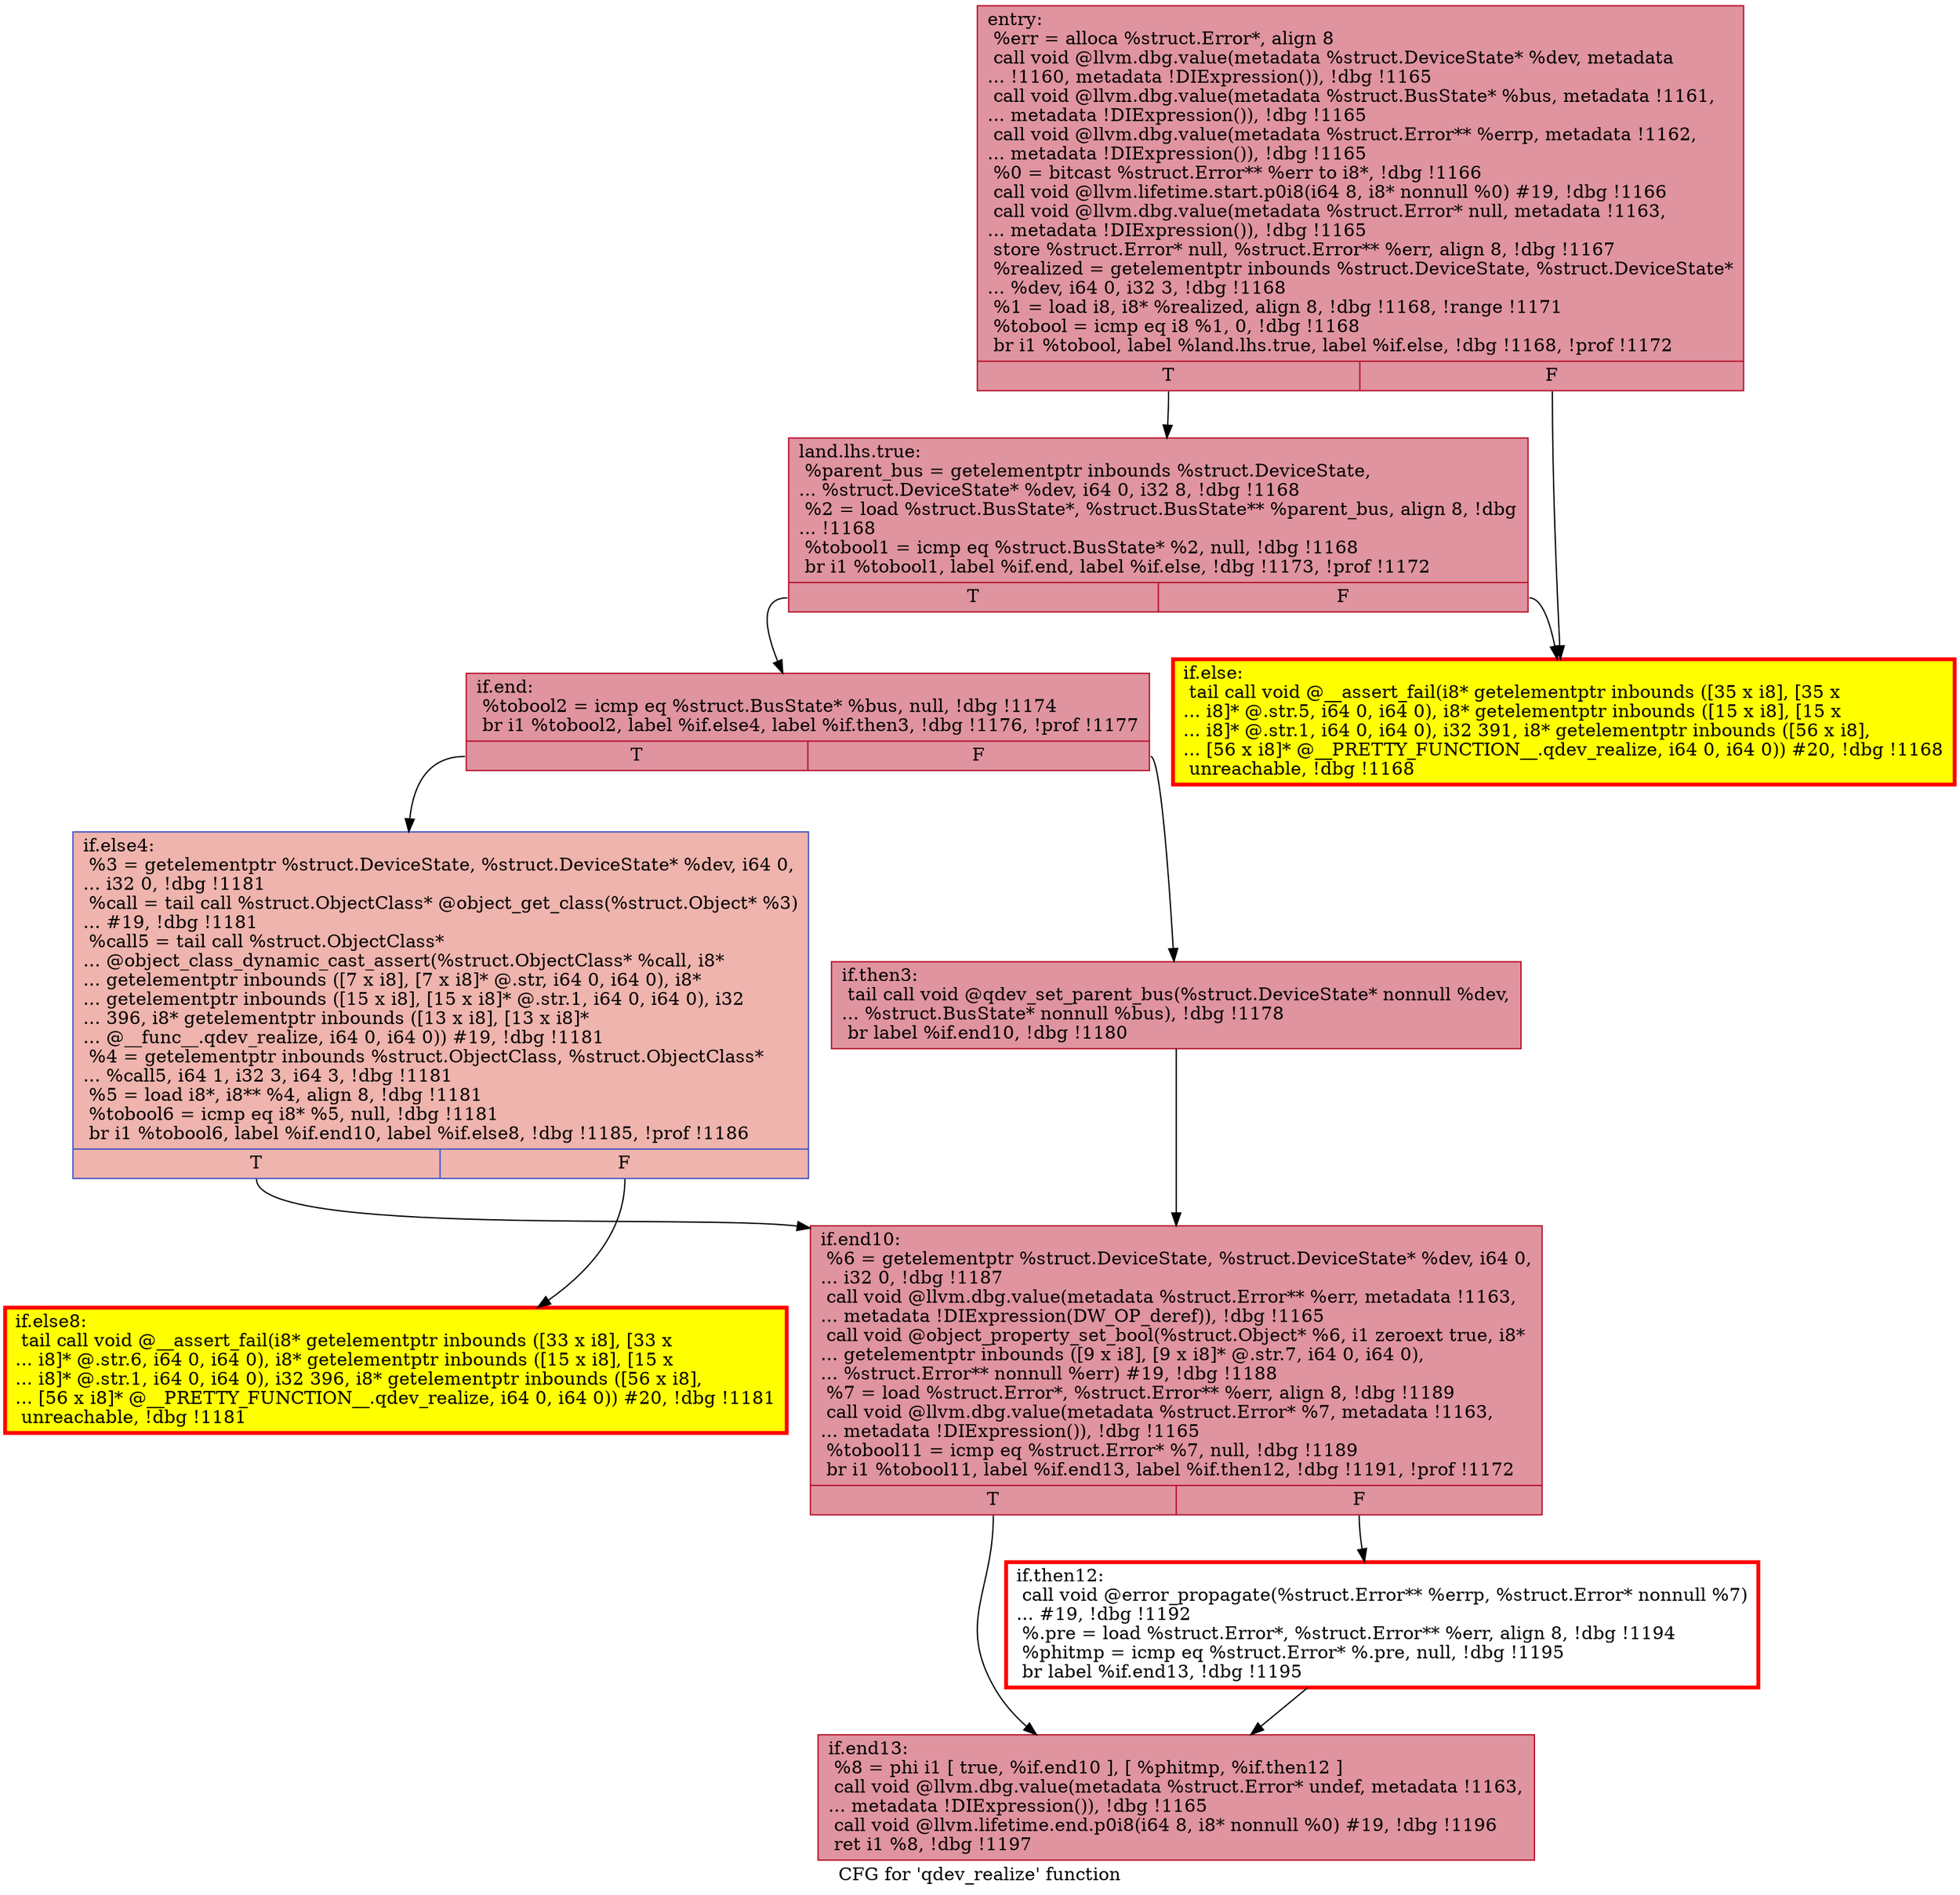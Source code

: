 digraph "CFG for 'qdev_realize' function" {
	label="CFG for 'qdev_realize' function";

	Node0x55e1ca0cee20 [shape=record,color="#b70d28ff", style=filled, fillcolor="#b70d2870",label="{entry:\l  %err = alloca %struct.Error*, align 8\l  call void @llvm.dbg.value(metadata %struct.DeviceState* %dev, metadata\l... !1160, metadata !DIExpression()), !dbg !1165\l  call void @llvm.dbg.value(metadata %struct.BusState* %bus, metadata !1161,\l... metadata !DIExpression()), !dbg !1165\l  call void @llvm.dbg.value(metadata %struct.Error** %errp, metadata !1162,\l... metadata !DIExpression()), !dbg !1165\l  %0 = bitcast %struct.Error** %err to i8*, !dbg !1166\l  call void @llvm.lifetime.start.p0i8(i64 8, i8* nonnull %0) #19, !dbg !1166\l  call void @llvm.dbg.value(metadata %struct.Error* null, metadata !1163,\l... metadata !DIExpression()), !dbg !1165\l  store %struct.Error* null, %struct.Error** %err, align 8, !dbg !1167\l  %realized = getelementptr inbounds %struct.DeviceState, %struct.DeviceState*\l... %dev, i64 0, i32 3, !dbg !1168\l  %1 = load i8, i8* %realized, align 8, !dbg !1168, !range !1171\l  %tobool = icmp eq i8 %1, 0, !dbg !1168\l  br i1 %tobool, label %land.lhs.true, label %if.else, !dbg !1168, !prof !1172\l|{<s0>T|<s1>F}}"];
	Node0x55e1ca0cee20:s0 -> Node0x55e1ca150710;
	Node0x55e1ca0cee20:s1 -> Node0x55e1ca150550;
	Node0x55e1ca150710 [shape=record,color="#b70d28ff", style=filled, fillcolor="#b70d2870",label="{land.lhs.true:                                    \l  %parent_bus = getelementptr inbounds %struct.DeviceState,\l... %struct.DeviceState* %dev, i64 0, i32 8, !dbg !1168\l  %2 = load %struct.BusState*, %struct.BusState** %parent_bus, align 8, !dbg\l... !1168\l  %tobool1 = icmp eq %struct.BusState* %2, null, !dbg !1168\l  br i1 %tobool1, label %if.end, label %if.else, !dbg !1173, !prof !1172\l|{<s0>T|<s1>F}}"];
	Node0x55e1ca150710:s0 -> Node0x55e1ca15c2d0;
	Node0x55e1ca150710:s1 -> Node0x55e1ca150550;
	Node0x55e1ca150550 [shape=record,penwidth=3.0, style="filled", color="red", fillcolor="yellow",label="{if.else:                                          \l  tail call void @__assert_fail(i8* getelementptr inbounds ([35 x i8], [35 x\l... i8]* @.str.5, i64 0, i64 0), i8* getelementptr inbounds ([15 x i8], [15 x\l... i8]* @.str.1, i64 0, i64 0), i32 391, i8* getelementptr inbounds ([56 x i8],\l... [56 x i8]* @__PRETTY_FUNCTION__.qdev_realize, i64 0, i64 0)) #20, !dbg !1168\l  unreachable, !dbg !1168\l}"];
	Node0x55e1ca15c2d0 [shape=record,color="#b70d28ff", style=filled, fillcolor="#b70d2870",label="{if.end:                                           \l  %tobool2 = icmp eq %struct.BusState* %bus, null, !dbg !1174\l  br i1 %tobool2, label %if.else4, label %if.then3, !dbg !1176, !prof !1177\l|{<s0>T|<s1>F}}"];
	Node0x55e1ca15c2d0:s0 -> Node0x55e1ca15de80;
	Node0x55e1ca15c2d0:s1 -> Node0x55e1ca15dd50;
	Node0x55e1ca15dd50 [shape=record,color="#b70d28ff", style=filled, fillcolor="#b70d2870",label="{if.then3:                                         \l  tail call void @qdev_set_parent_bus(%struct.DeviceState* nonnull %dev,\l... %struct.BusState* nonnull %bus), !dbg !1178\l  br label %if.end10, !dbg !1180\l}"];
	Node0x55e1ca15dd50 -> Node0x55e1ca15de10;
	Node0x55e1ca15de80 [shape=record,color="#3d50c3ff", style=filled, fillcolor="#d8564670",label="{if.else4:                                         \l  %3 = getelementptr %struct.DeviceState, %struct.DeviceState* %dev, i64 0,\l... i32 0, !dbg !1181\l  %call = tail call %struct.ObjectClass* @object_get_class(%struct.Object* %3)\l... #19, !dbg !1181\l  %call5 = tail call %struct.ObjectClass*\l... @object_class_dynamic_cast_assert(%struct.ObjectClass* %call, i8*\l... getelementptr inbounds ([7 x i8], [7 x i8]* @.str, i64 0, i64 0), i8*\l... getelementptr inbounds ([15 x i8], [15 x i8]* @.str.1, i64 0, i64 0), i32\l... 396, i8* getelementptr inbounds ([13 x i8], [13 x i8]*\l... @__func__.qdev_realize, i64 0, i64 0)) #19, !dbg !1181\l  %4 = getelementptr inbounds %struct.ObjectClass, %struct.ObjectClass*\l... %call5, i64 1, i32 3, i64 3, !dbg !1181\l  %5 = load i8*, i8** %4, align 8, !dbg !1181\l  %tobool6 = icmp eq i8* %5, null, !dbg !1181\l  br i1 %tobool6, label %if.end10, label %if.else8, !dbg !1185, !prof !1186\l|{<s0>T|<s1>F}}"];
	Node0x55e1ca15de80:s0 -> Node0x55e1ca15de10;
	Node0x55e1ca15de80:s1 -> Node0x55e1ca15e6b0;
	Node0x55e1ca15e6b0 [shape=record,penwidth=3.0, style="filled", color="red", fillcolor="yellow",label="{if.else8:                                         \l  tail call void @__assert_fail(i8* getelementptr inbounds ([33 x i8], [33 x\l... i8]* @.str.6, i64 0, i64 0), i8* getelementptr inbounds ([15 x i8], [15 x\l... i8]* @.str.1, i64 0, i64 0), i32 396, i8* getelementptr inbounds ([56 x i8],\l... [56 x i8]* @__PRETTY_FUNCTION__.qdev_realize, i64 0, i64 0)) #20, !dbg !1181\l  unreachable, !dbg !1181\l}"];
	Node0x55e1ca15de10 [shape=record,color="#b70d28ff", style=filled, fillcolor="#b70d2870",label="{if.end10:                                         \l  %6 = getelementptr %struct.DeviceState, %struct.DeviceState* %dev, i64 0,\l... i32 0, !dbg !1187\l  call void @llvm.dbg.value(metadata %struct.Error** %err, metadata !1163,\l... metadata !DIExpression(DW_OP_deref)), !dbg !1165\l  call void @object_property_set_bool(%struct.Object* %6, i1 zeroext true, i8*\l... getelementptr inbounds ([9 x i8], [9 x i8]* @.str.7, i64 0, i64 0),\l... %struct.Error** nonnull %err) #19, !dbg !1188\l  %7 = load %struct.Error*, %struct.Error** %err, align 8, !dbg !1189\l  call void @llvm.dbg.value(metadata %struct.Error* %7, metadata !1163,\l... metadata !DIExpression()), !dbg !1165\l  %tobool11 = icmp eq %struct.Error* %7, null, !dbg !1189\l  br i1 %tobool11, label %if.end13, label %if.then12, !dbg !1191, !prof !1172\l|{<s0>T|<s1>F}}"];
	Node0x55e1ca15de10:s0 -> Node0x55e1ca1613c0;
	Node0x55e1ca15de10:s1 -> Node0x55e1ca161370;
	Node0x55e1ca161370 [shape=record,penwidth=3.0, color="red",label="{if.then12:                                        \l  call void @error_propagate(%struct.Error** %errp, %struct.Error* nonnull %7)\l... #19, !dbg !1192\l  %.pre = load %struct.Error*, %struct.Error** %err, align 8, !dbg !1194\l  %phitmp = icmp eq %struct.Error* %.pre, null, !dbg !1195\l  br label %if.end13, !dbg !1195\l}"];
	Node0x55e1ca161370 -> Node0x55e1ca1613c0;
	Node0x55e1ca1613c0 [shape=record,color="#b70d28ff", style=filled, fillcolor="#b70d2870",label="{if.end13:                                         \l  %8 = phi i1 [ true, %if.end10 ], [ %phitmp, %if.then12 ]\l  call void @llvm.dbg.value(metadata %struct.Error* undef, metadata !1163,\l... metadata !DIExpression()), !dbg !1165\l  call void @llvm.lifetime.end.p0i8(i64 8, i8* nonnull %0) #19, !dbg !1196\l  ret i1 %8, !dbg !1197\l}"];
}
